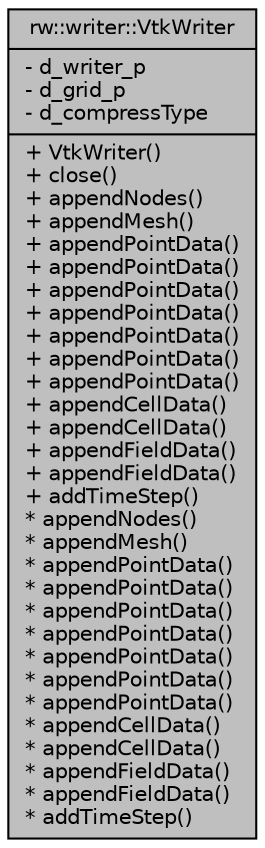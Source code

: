 digraph "rw::writer::VtkWriter"
{
  edge [fontname="Helvetica",fontsize="10",labelfontname="Helvetica",labelfontsize="10"];
  node [fontname="Helvetica",fontsize="10",shape=record];
  Node1 [label="{rw::writer::VtkWriter\n|- d_writer_p\l- d_grid_p\l- d_compressType\l|+ VtkWriter()\l+ close()\l+ appendNodes()\l+ appendMesh()\l+ appendPointData()\l+ appendPointData()\l+ appendPointData()\l+ appendPointData()\l+ appendPointData()\l+ appendPointData()\l+ appendPointData()\l+ appendCellData()\l+ appendCellData()\l+ appendFieldData()\l+ appendFieldData()\l+ addTimeStep()\l* appendNodes()\l* appendMesh()\l* appendPointData()\l* appendPointData()\l* appendPointData()\l* appendPointData()\l* appendPointData()\l* appendPointData()\l* appendPointData()\l* appendCellData()\l* appendCellData()\l* appendFieldData()\l* appendFieldData()\l* addTimeStep()\l}",height=0.2,width=0.4,color="black", fillcolor="grey75", style="filled", fontcolor="black"];
}

